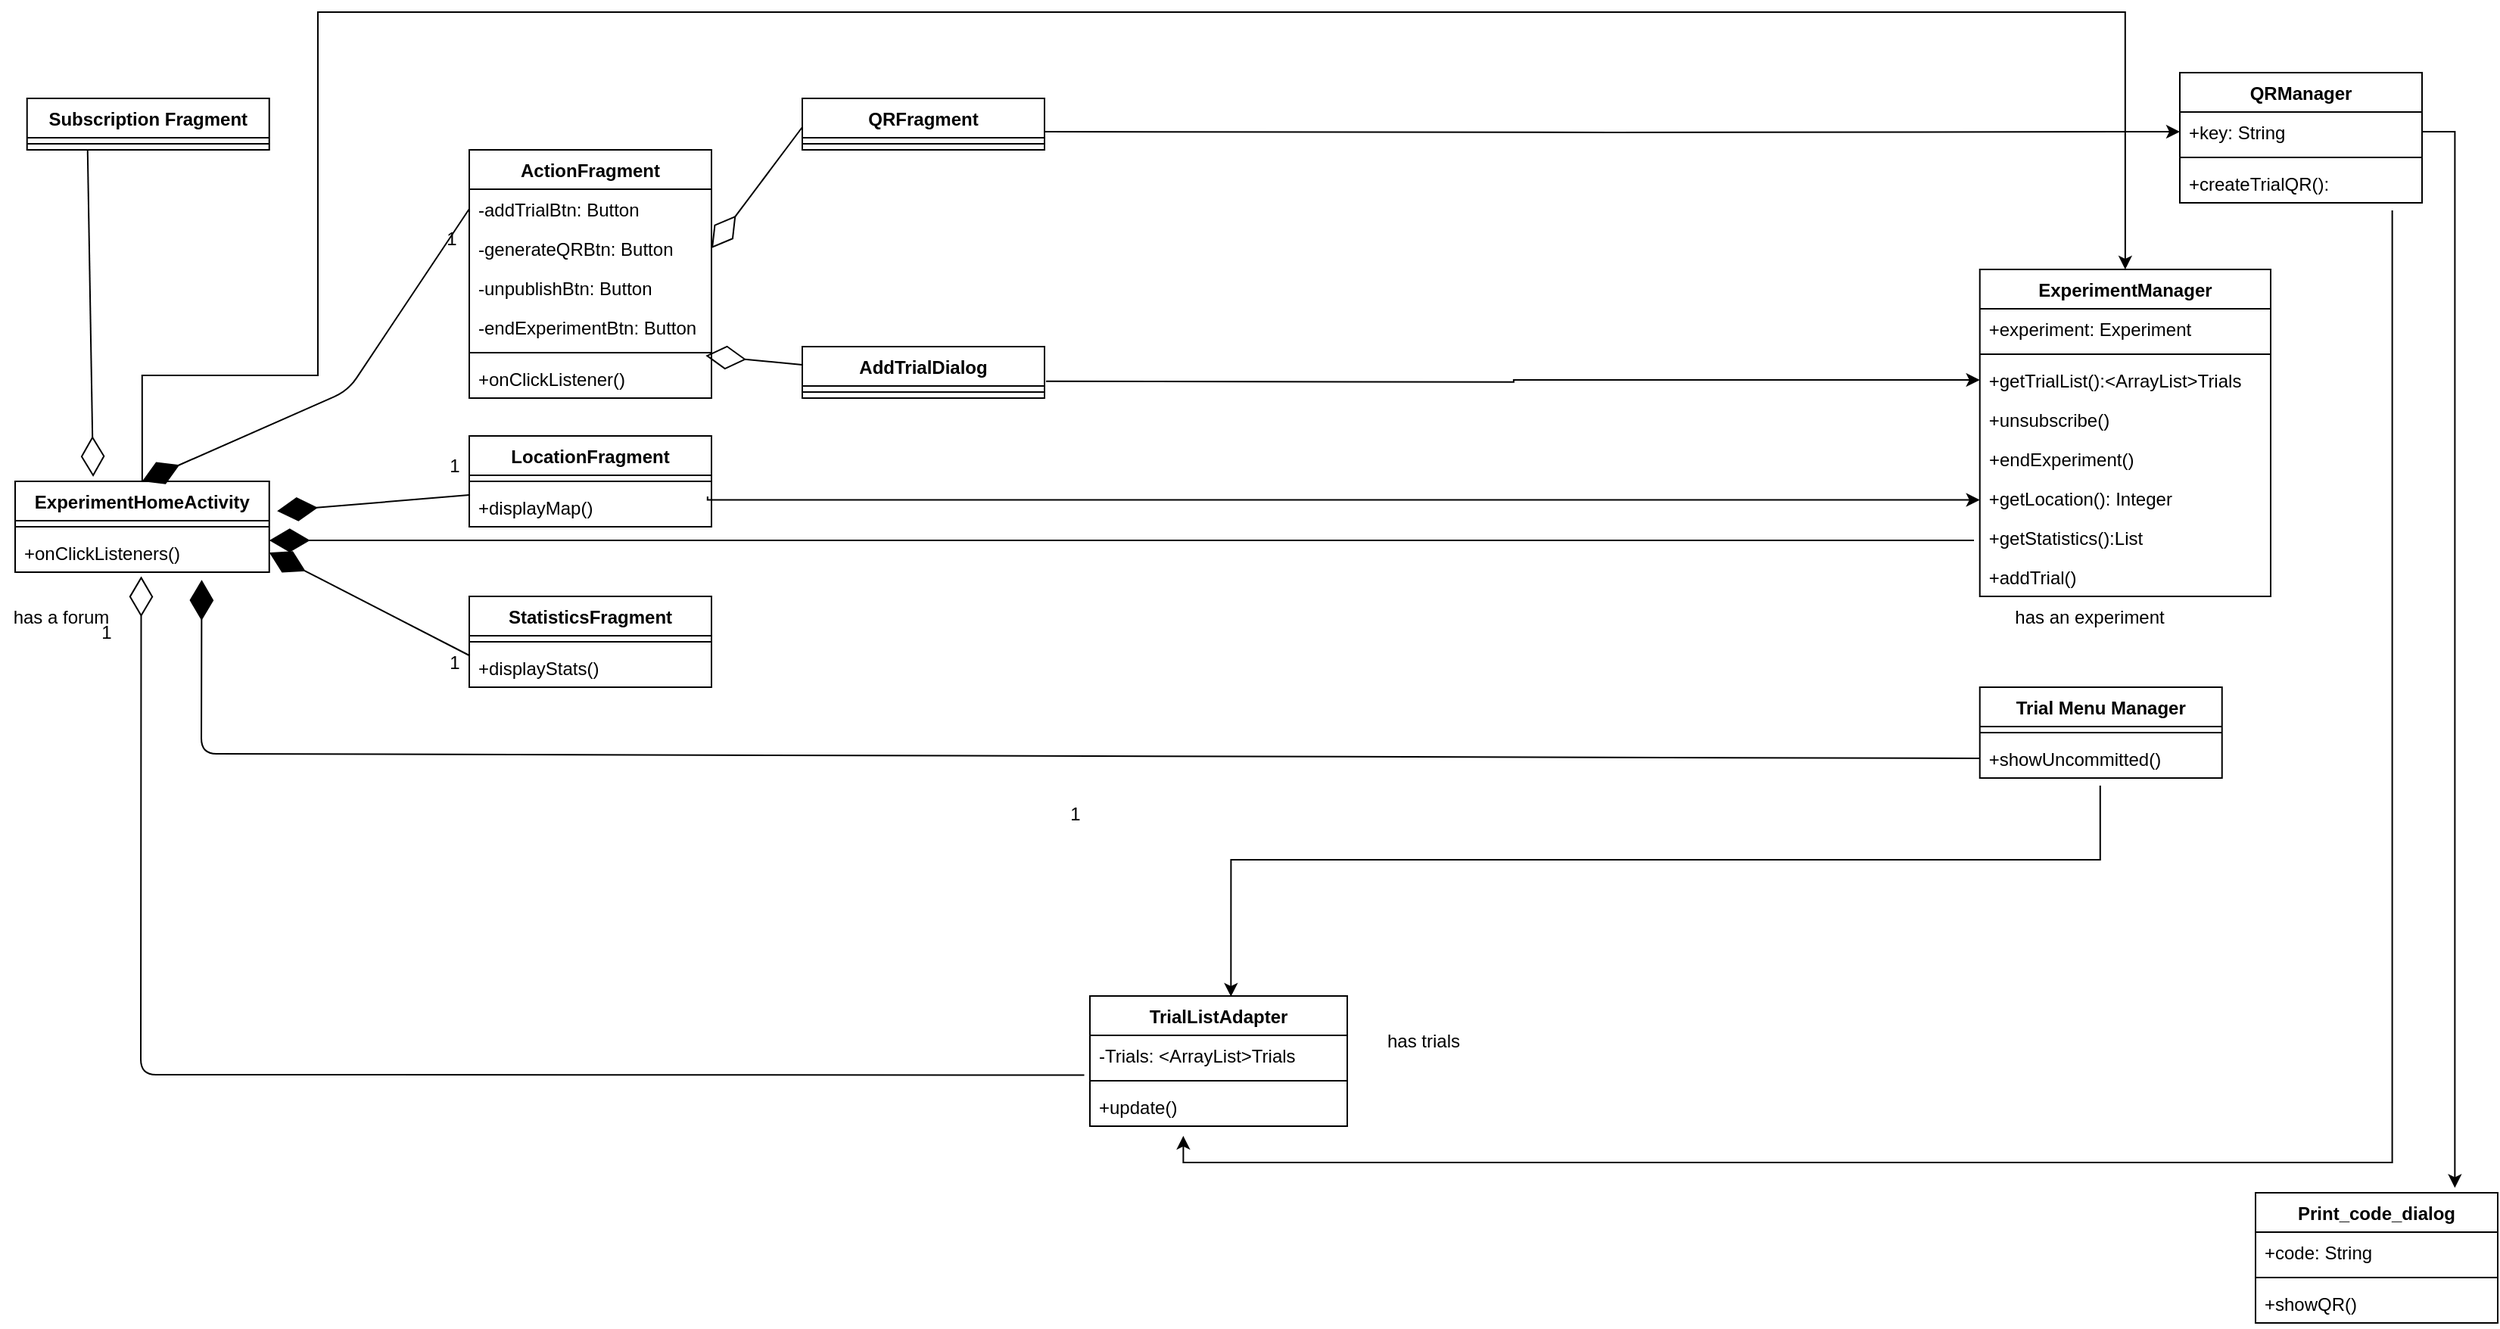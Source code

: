 <mxfile version="14.4.3" type="device"><diagram id="FkBp7sRHukBAAF24u-HU" name="Page-2"><mxGraphModel dx="1955" dy="896" grid="1" gridSize="10" guides="1" tooltips="1" connect="1" arrows="1" fold="1" page="1" pageScale="1" pageWidth="850" pageHeight="1100" math="0" shadow="0"><root><mxCell id="JmuX62QwAw39Fb-vsMA0-0"/><mxCell id="JmuX62QwAw39Fb-vsMA0-1" parent="JmuX62QwAw39Fb-vsMA0-0"/><mxCell id="JmuX62QwAw39Fb-vsMA0-2" value="LocationFragment" style="swimlane;fontStyle=1;align=center;verticalAlign=top;childLayout=stackLayout;horizontal=1;startSize=26;horizontalStack=0;resizeParent=1;resizeParentMax=0;resizeLast=0;collapsible=1;marginBottom=0;" parent="JmuX62QwAw39Fb-vsMA0-1" vertex="1"><mxGeometry x="310" y="670" width="160" height="60" as="geometry"/></mxCell><mxCell id="JmuX62QwAw39Fb-vsMA0-4" value="" style="line;strokeWidth=1;fillColor=none;align=left;verticalAlign=middle;spacingTop=-1;spacingLeft=3;spacingRight=3;rotatable=0;labelPosition=right;points=[];portConstraint=eastwest;" parent="JmuX62QwAw39Fb-vsMA0-2" vertex="1"><mxGeometry y="26" width="160" height="8" as="geometry"/></mxCell><mxCell id="JmuX62QwAw39Fb-vsMA0-5" value="+displayMap()" style="text;strokeColor=none;fillColor=none;align=left;verticalAlign=top;spacingLeft=4;spacingRight=4;overflow=hidden;rotatable=0;points=[[0,0.5],[1,0.5]];portConstraint=eastwest;" parent="JmuX62QwAw39Fb-vsMA0-2" vertex="1"><mxGeometry y="34" width="160" height="26" as="geometry"/></mxCell><mxCell id="8aErPX_Vl57PhqBF59TH-1" style="edgeStyle=orthogonalEdgeStyle;rounded=0;orthogonalLoop=1;jettySize=auto;html=1;entryX=0.5;entryY=0;entryDx=0;entryDy=0;exitX=0.5;exitY=0;exitDx=0;exitDy=0;" parent="JmuX62QwAw39Fb-vsMA0-1" source="JmuX62QwAw39Fb-vsMA0-6" target="JmuX62QwAw39Fb-vsMA0-38" edge="1"><mxGeometry relative="1" as="geometry"><mxPoint x="110" y="680" as="sourcePoint"/><Array as="points"><mxPoint x="94" y="630"/><mxPoint x="210" y="630"/><mxPoint x="210" y="390"/><mxPoint x="1404" y="390"/></Array></mxGeometry></mxCell><mxCell id="JmuX62QwAw39Fb-vsMA0-6" value="ExperimentHomeActivity" style="swimlane;fontStyle=1;align=center;verticalAlign=top;childLayout=stackLayout;horizontal=1;startSize=26;horizontalStack=0;resizeParent=1;resizeParentMax=0;resizeLast=0;collapsible=1;marginBottom=0;" parent="JmuX62QwAw39Fb-vsMA0-1" vertex="1"><mxGeometry x="10" y="700" width="167.87" height="60" as="geometry"/></mxCell><mxCell id="JmuX62QwAw39Fb-vsMA0-8" value="" style="line;strokeWidth=1;fillColor=none;align=left;verticalAlign=middle;spacingTop=-1;spacingLeft=3;spacingRight=3;rotatable=0;labelPosition=right;points=[];portConstraint=eastwest;" parent="JmuX62QwAw39Fb-vsMA0-6" vertex="1"><mxGeometry y="26" width="167.87" height="8" as="geometry"/></mxCell><mxCell id="JmuX62QwAw39Fb-vsMA0-9" value="+onClickListeners()" style="text;strokeColor=none;fillColor=none;align=left;verticalAlign=top;spacingLeft=4;spacingRight=4;overflow=hidden;rotatable=0;points=[[0,0.5],[1,0.5]];portConstraint=eastwest;" parent="JmuX62QwAw39Fb-vsMA0-6" vertex="1"><mxGeometry y="34" width="167.87" height="26" as="geometry"/></mxCell><mxCell id="JmuX62QwAw39Fb-vsMA0-10" value="QRFragment" style="swimlane;fontStyle=1;align=center;verticalAlign=top;childLayout=stackLayout;horizontal=1;startSize=26;horizontalStack=0;resizeParent=1;resizeParentMax=0;resizeLast=0;collapsible=1;marginBottom=0;" parent="JmuX62QwAw39Fb-vsMA0-1" vertex="1"><mxGeometry x="530" y="447" width="160" height="34" as="geometry"/></mxCell><mxCell id="JmuX62QwAw39Fb-vsMA0-12" value="" style="line;strokeWidth=1;fillColor=none;align=left;verticalAlign=middle;spacingTop=-1;spacingLeft=3;spacingRight=3;rotatable=0;labelPosition=right;points=[];portConstraint=eastwest;" parent="JmuX62QwAw39Fb-vsMA0-10" vertex="1"><mxGeometry y="26" width="160" height="8" as="geometry"/></mxCell><mxCell id="JmuX62QwAw39Fb-vsMA0-14" value="StatisticsFragment" style="swimlane;fontStyle=1;align=center;verticalAlign=top;childLayout=stackLayout;horizontal=1;startSize=26;horizontalStack=0;resizeParent=1;resizeParentMax=0;resizeLast=0;collapsible=1;marginBottom=0;" parent="JmuX62QwAw39Fb-vsMA0-1" vertex="1"><mxGeometry x="310" y="776" width="160" height="60" as="geometry"/></mxCell><mxCell id="JmuX62QwAw39Fb-vsMA0-16" value="" style="line;strokeWidth=1;fillColor=none;align=left;verticalAlign=middle;spacingTop=-1;spacingLeft=3;spacingRight=3;rotatable=0;labelPosition=right;points=[];portConstraint=eastwest;" parent="JmuX62QwAw39Fb-vsMA0-14" vertex="1"><mxGeometry y="26" width="160" height="8" as="geometry"/></mxCell><mxCell id="JmuX62QwAw39Fb-vsMA0-17" value="+displayStats()" style="text;strokeColor=none;fillColor=none;align=left;verticalAlign=top;spacingLeft=4;spacingRight=4;overflow=hidden;rotatable=0;points=[[0,0.5],[1,0.5]];portConstraint=eastwest;" parent="JmuX62QwAw39Fb-vsMA0-14" vertex="1"><mxGeometry y="34" width="160" height="26" as="geometry"/></mxCell><mxCell id="JmuX62QwAw39Fb-vsMA0-18" value="Print_code_dialog" style="swimlane;fontStyle=1;align=center;verticalAlign=top;childLayout=stackLayout;horizontal=1;startSize=26;horizontalStack=0;resizeParent=1;resizeParentMax=0;resizeLast=0;collapsible=1;marginBottom=0;" parent="JmuX62QwAw39Fb-vsMA0-1" vertex="1"><mxGeometry x="1490" y="1170" width="160" height="86" as="geometry"/></mxCell><mxCell id="JmuX62QwAw39Fb-vsMA0-19" value="+code: String" style="text;strokeColor=none;fillColor=none;align=left;verticalAlign=top;spacingLeft=4;spacingRight=4;overflow=hidden;rotatable=0;points=[[0,0.5],[1,0.5]];portConstraint=eastwest;" parent="JmuX62QwAw39Fb-vsMA0-18" vertex="1"><mxGeometry y="26" width="160" height="26" as="geometry"/></mxCell><mxCell id="JmuX62QwAw39Fb-vsMA0-20" value="" style="line;strokeWidth=1;fillColor=none;align=left;verticalAlign=middle;spacingTop=-1;spacingLeft=3;spacingRight=3;rotatable=0;labelPosition=right;points=[];portConstraint=eastwest;" parent="JmuX62QwAw39Fb-vsMA0-18" vertex="1"><mxGeometry y="52" width="160" height="8" as="geometry"/></mxCell><mxCell id="JmuX62QwAw39Fb-vsMA0-21" value="+showQR()" style="text;strokeColor=none;fillColor=none;align=left;verticalAlign=top;spacingLeft=4;spacingRight=4;overflow=hidden;rotatable=0;points=[[0,0.5],[1,0.5]];portConstraint=eastwest;" parent="JmuX62QwAw39Fb-vsMA0-18" vertex="1"><mxGeometry y="60" width="160" height="26" as="geometry"/></mxCell><mxCell id="JmuX62QwAw39Fb-vsMA0-22" value="Subscription Fragment" style="swimlane;fontStyle=1;align=center;verticalAlign=top;childLayout=stackLayout;horizontal=1;startSize=26;horizontalStack=0;resizeParent=1;resizeParentMax=0;resizeLast=0;collapsible=1;marginBottom=0;" parent="JmuX62QwAw39Fb-vsMA0-1" vertex="1"><mxGeometry x="17.87" y="447" width="160" height="34" as="geometry"/></mxCell><mxCell id="JmuX62QwAw39Fb-vsMA0-24" value="" style="line;strokeWidth=1;fillColor=none;align=left;verticalAlign=middle;spacingTop=-1;spacingLeft=3;spacingRight=3;rotatable=0;labelPosition=right;points=[];portConstraint=eastwest;" parent="JmuX62QwAw39Fb-vsMA0-22" vertex="1"><mxGeometry y="26" width="160" height="8" as="geometry"/></mxCell><mxCell id="JmuX62QwAw39Fb-vsMA0-38" value="ExperimentManager" style="swimlane;fontStyle=1;align=center;verticalAlign=top;childLayout=stackLayout;horizontal=1;startSize=26;horizontalStack=0;resizeParent=1;resizeParentMax=0;resizeLast=0;collapsible=1;marginBottom=0;" parent="JmuX62QwAw39Fb-vsMA0-1" vertex="1"><mxGeometry x="1307.87" y="560" width="192.13" height="216" as="geometry"/></mxCell><mxCell id="JmuX62QwAw39Fb-vsMA0-39" value="+experiment: Experiment" style="text;strokeColor=none;fillColor=none;align=left;verticalAlign=top;spacingLeft=4;spacingRight=4;overflow=hidden;rotatable=0;points=[[0,0.5],[1,0.5]];portConstraint=eastwest;" parent="JmuX62QwAw39Fb-vsMA0-38" vertex="1"><mxGeometry y="26" width="192.13" height="26" as="geometry"/></mxCell><mxCell id="JmuX62QwAw39Fb-vsMA0-40" value="" style="line;strokeWidth=1;fillColor=none;align=left;verticalAlign=middle;spacingTop=-1;spacingLeft=3;spacingRight=3;rotatable=0;labelPosition=right;points=[];portConstraint=eastwest;" parent="JmuX62QwAw39Fb-vsMA0-38" vertex="1"><mxGeometry y="52" width="192.13" height="8" as="geometry"/></mxCell><mxCell id="JmuX62QwAw39Fb-vsMA0-41" value="+getTrialList():&lt;ArrayList&gt;Trials" style="text;strokeColor=none;fillColor=none;align=left;verticalAlign=top;spacingLeft=4;spacingRight=4;overflow=hidden;rotatable=0;points=[[0,0.5],[1,0.5]];portConstraint=eastwest;" parent="JmuX62QwAw39Fb-vsMA0-38" vertex="1"><mxGeometry y="60" width="192.13" height="26" as="geometry"/></mxCell><mxCell id="8aErPX_Vl57PhqBF59TH-13" value="+unsubscribe()" style="text;strokeColor=none;fillColor=none;align=left;verticalAlign=top;spacingLeft=4;spacingRight=4;overflow=hidden;rotatable=0;points=[[0,0.5],[1,0.5]];portConstraint=eastwest;" parent="JmuX62QwAw39Fb-vsMA0-38" vertex="1"><mxGeometry y="86" width="192.13" height="26" as="geometry"/></mxCell><mxCell id="8aErPX_Vl57PhqBF59TH-26" value="+endExperiment()" style="text;strokeColor=none;fillColor=none;align=left;verticalAlign=top;spacingLeft=4;spacingRight=4;overflow=hidden;rotatable=0;points=[[0,0.5],[1,0.5]];portConstraint=eastwest;html=1;" parent="JmuX62QwAw39Fb-vsMA0-38" vertex="1"><mxGeometry y="112" width="192.13" height="26" as="geometry"/></mxCell><mxCell id="JmuX62QwAw39Fb-vsMA0-37" value="+getLocation(): Integer" style="text;strokeColor=none;fillColor=none;align=left;verticalAlign=top;spacingLeft=4;spacingRight=4;overflow=hidden;rotatable=0;points=[[0,0.5],[1,0.5]];portConstraint=eastwest;" parent="JmuX62QwAw39Fb-vsMA0-38" vertex="1"><mxGeometry y="138" width="192.13" height="26" as="geometry"/></mxCell><mxCell id="JmuX62QwAw39Fb-vsMA0-49" value="+getStatistics():List" style="text;strokeColor=none;fillColor=none;align=left;verticalAlign=top;spacingLeft=4;spacingRight=4;overflow=hidden;rotatable=0;points=[[0,0.5],[1,0.5]];portConstraint=eastwest;" parent="JmuX62QwAw39Fb-vsMA0-38" vertex="1"><mxGeometry y="164" width="192.13" height="26" as="geometry"/></mxCell><mxCell id="JmuX62QwAw39Fb-vsMA0-57" value="+addTrial()" style="text;strokeColor=none;fillColor=none;align=left;verticalAlign=top;spacingLeft=4;spacingRight=4;overflow=hidden;rotatable=0;points=[[0,0.5],[1,0.5]];portConstraint=eastwest;" parent="JmuX62QwAw39Fb-vsMA0-38" vertex="1"><mxGeometry y="190" width="192.13" height="26" as="geometry"/></mxCell><mxCell id="JmuX62QwAw39Fb-vsMA0-42" value="QRManager" style="swimlane;fontStyle=1;align=center;verticalAlign=top;childLayout=stackLayout;horizontal=1;startSize=26;horizontalStack=0;resizeParent=1;resizeParentMax=0;resizeLast=0;collapsible=1;marginBottom=0;" parent="JmuX62QwAw39Fb-vsMA0-1" vertex="1"><mxGeometry x="1440" y="430" width="160" height="86" as="geometry"/></mxCell><mxCell id="JmuX62QwAw39Fb-vsMA0-43" value="+key: String" style="text;strokeColor=none;fillColor=none;align=left;verticalAlign=top;spacingLeft=4;spacingRight=4;overflow=hidden;rotatable=0;points=[[0,0.5],[1,0.5]];portConstraint=eastwest;" parent="JmuX62QwAw39Fb-vsMA0-42" vertex="1"><mxGeometry y="26" width="160" height="26" as="geometry"/></mxCell><mxCell id="JmuX62QwAw39Fb-vsMA0-44" value="" style="line;strokeWidth=1;fillColor=none;align=left;verticalAlign=middle;spacingTop=-1;spacingLeft=3;spacingRight=3;rotatable=0;labelPosition=right;points=[];portConstraint=eastwest;" parent="JmuX62QwAw39Fb-vsMA0-42" vertex="1"><mxGeometry y="52" width="160" height="8" as="geometry"/></mxCell><mxCell id="JmuX62QwAw39Fb-vsMA0-45" value="+createTrialQR():" style="text;strokeColor=none;fillColor=none;align=left;verticalAlign=top;spacingLeft=4;spacingRight=4;overflow=hidden;rotatable=0;points=[[0,0.5],[1,0.5]];portConstraint=eastwest;" parent="JmuX62QwAw39Fb-vsMA0-42" vertex="1"><mxGeometry y="60" width="160" height="26" as="geometry"/></mxCell><mxCell id="JmuX62QwAw39Fb-vsMA0-50" value="Trial Menu Manager" style="swimlane;fontStyle=1;align=center;verticalAlign=top;childLayout=stackLayout;horizontal=1;startSize=26;horizontalStack=0;resizeParent=1;resizeParentMax=0;resizeLast=0;collapsible=1;marginBottom=0;" parent="JmuX62QwAw39Fb-vsMA0-1" vertex="1"><mxGeometry x="1307.87" y="836" width="160" height="60" as="geometry"/></mxCell><mxCell id="JmuX62QwAw39Fb-vsMA0-52" value="" style="line;strokeWidth=1;fillColor=none;align=left;verticalAlign=middle;spacingTop=-1;spacingLeft=3;spacingRight=3;rotatable=0;labelPosition=right;points=[];portConstraint=eastwest;" parent="JmuX62QwAw39Fb-vsMA0-50" vertex="1"><mxGeometry y="26" width="160" height="8" as="geometry"/></mxCell><mxCell id="JmuX62QwAw39Fb-vsMA0-53" value="+showUncommitted()" style="text;strokeColor=none;fillColor=none;align=left;verticalAlign=top;spacingLeft=4;spacingRight=4;overflow=hidden;rotatable=0;points=[[0,0.5],[1,0.5]];portConstraint=eastwest;" parent="JmuX62QwAw39Fb-vsMA0-50" vertex="1"><mxGeometry y="34" width="160" height="26" as="geometry"/></mxCell><mxCell id="JmuX62QwAw39Fb-vsMA0-58" value="TrialListAdapter" style="swimlane;fontStyle=1;align=center;verticalAlign=top;childLayout=stackLayout;horizontal=1;startSize=26;horizontalStack=0;resizeParent=1;resizeParentMax=0;resizeLast=0;collapsible=1;marginBottom=0;" parent="JmuX62QwAw39Fb-vsMA0-1" vertex="1"><mxGeometry x="720" y="1040" width="170" height="86" as="geometry"/></mxCell><mxCell id="JmuX62QwAw39Fb-vsMA0-59" value="-Trials: &lt;ArrayList&gt;Trials" style="text;strokeColor=none;fillColor=none;align=left;verticalAlign=top;spacingLeft=4;spacingRight=4;overflow=hidden;rotatable=0;points=[[0,0.5],[1,0.5]];portConstraint=eastwest;" parent="JmuX62QwAw39Fb-vsMA0-58" vertex="1"><mxGeometry y="26" width="170" height="26" as="geometry"/></mxCell><mxCell id="JmuX62QwAw39Fb-vsMA0-60" value="" style="line;strokeWidth=1;fillColor=none;align=left;verticalAlign=middle;spacingTop=-1;spacingLeft=3;spacingRight=3;rotatable=0;labelPosition=right;points=[];portConstraint=eastwest;" parent="JmuX62QwAw39Fb-vsMA0-58" vertex="1"><mxGeometry y="52" width="170" height="8" as="geometry"/></mxCell><mxCell id="JmuX62QwAw39Fb-vsMA0-61" value="+update()" style="text;strokeColor=none;fillColor=none;align=left;verticalAlign=top;spacingLeft=4;spacingRight=4;overflow=hidden;rotatable=0;points=[[0,0.5],[1,0.5]];portConstraint=eastwest;" parent="JmuX62QwAw39Fb-vsMA0-58" vertex="1"><mxGeometry y="60" width="170" height="26" as="geometry"/></mxCell><mxCell id="70I5RxezWPndyde0DKJ1-1" value="" style="endArrow=diamondThin;endFill=1;endSize=24;html=1;entryX=1.031;entryY=-0.247;entryDx=0;entryDy=0;exitX=0;exitY=0.5;exitDx=0;exitDy=0;entryPerimeter=0;" parent="JmuX62QwAw39Fb-vsMA0-1" edge="1"><mxGeometry width="160" relative="1" as="geometry"><mxPoint x="310" y="709" as="sourcePoint"/><mxPoint x="183.074" y="719.578" as="targetPoint"/><Array as="points"/></mxGeometry></mxCell><mxCell id="70I5RxezWPndyde0DKJ1-2" value="" style="endArrow=diamondThin;endFill=1;endSize=24;html=1;exitX=0;exitY=0.5;exitDx=0;exitDy=0;entryX=1;entryY=0.5;entryDx=0;entryDy=0;" parent="JmuX62QwAw39Fb-vsMA0-1" target="JmuX62QwAw39Fb-vsMA0-9" edge="1"><mxGeometry width="160" relative="1" as="geometry"><mxPoint x="310" y="815" as="sourcePoint"/><mxPoint x="350" y="860" as="targetPoint"/><Array as="points"/></mxGeometry></mxCell><mxCell id="70I5RxezWPndyde0DKJ1-5" value="ActionFragment" style="swimlane;fontStyle=1;align=center;verticalAlign=top;childLayout=stackLayout;horizontal=1;startSize=26;horizontalStack=0;resizeParent=1;resizeParentMax=0;resizeLast=0;collapsible=1;marginBottom=0;" parent="JmuX62QwAw39Fb-vsMA0-1" vertex="1"><mxGeometry x="310" y="481" width="160" height="164" as="geometry"/></mxCell><mxCell id="70I5RxezWPndyde0DKJ1-6" value="-addTrialBtn: Button" style="text;strokeColor=none;fillColor=none;align=left;verticalAlign=top;spacingLeft=4;spacingRight=4;overflow=hidden;rotatable=0;points=[[0,0.5],[1,0.5]];portConstraint=eastwest;" parent="70I5RxezWPndyde0DKJ1-5" vertex="1"><mxGeometry y="26" width="160" height="26" as="geometry"/></mxCell><mxCell id="8aErPX_Vl57PhqBF59TH-33" value="-generateQRBtn: Button" style="text;strokeColor=none;fillColor=none;align=left;verticalAlign=top;spacingLeft=4;spacingRight=4;overflow=hidden;rotatable=0;points=[[0,0.5],[1,0.5]];portConstraint=eastwest;html=1;" parent="70I5RxezWPndyde0DKJ1-5" vertex="1"><mxGeometry y="52" width="160" height="26" as="geometry"/></mxCell><mxCell id="8aErPX_Vl57PhqBF59TH-30" value="-unpublishBtn: Button" style="text;strokeColor=none;fillColor=none;align=left;verticalAlign=top;spacingLeft=4;spacingRight=4;overflow=hidden;rotatable=0;points=[[0,0.5],[1,0.5]];portConstraint=eastwest;html=1;" parent="70I5RxezWPndyde0DKJ1-5" vertex="1"><mxGeometry y="78" width="160" height="26" as="geometry"/></mxCell><mxCell id="8aErPX_Vl57PhqBF59TH-32" value="-endExperimentBtn: Button" style="text;strokeColor=none;fillColor=none;align=left;verticalAlign=top;spacingLeft=4;spacingRight=4;overflow=hidden;rotatable=0;points=[[0,0.5],[1,0.5]];portConstraint=eastwest;html=1;" parent="70I5RxezWPndyde0DKJ1-5" vertex="1"><mxGeometry y="104" width="160" height="26" as="geometry"/></mxCell><mxCell id="70I5RxezWPndyde0DKJ1-7" value="" style="line;strokeWidth=1;fillColor=none;align=left;verticalAlign=middle;spacingTop=-1;spacingLeft=3;spacingRight=3;rotatable=0;labelPosition=right;points=[];portConstraint=eastwest;" parent="70I5RxezWPndyde0DKJ1-5" vertex="1"><mxGeometry y="130" width="160" height="8" as="geometry"/></mxCell><mxCell id="70I5RxezWPndyde0DKJ1-8" value="+onClickListener()" style="text;strokeColor=none;fillColor=none;align=left;verticalAlign=top;spacingLeft=4;spacingRight=4;overflow=hidden;rotatable=0;points=[[0,0.5],[1,0.5]];portConstraint=eastwest;" parent="70I5RxezWPndyde0DKJ1-5" vertex="1"><mxGeometry y="138" width="160" height="26" as="geometry"/></mxCell><mxCell id="70I5RxezWPndyde0DKJ1-9" value="" style="endArrow=diamondThin;endFill=1;endSize=24;html=1;entryX=0.5;entryY=0;entryDx=0;entryDy=0;exitX=0;exitY=0.5;exitDx=0;exitDy=0;" parent="JmuX62QwAw39Fb-vsMA0-1" source="70I5RxezWPndyde0DKJ1-6" target="JmuX62QwAw39Fb-vsMA0-6" edge="1"><mxGeometry width="160" relative="1" as="geometry"><mxPoint x="760" y="1190" as="sourcePoint"/><mxPoint x="920" y="1190" as="targetPoint"/><Array as="points"><mxPoint x="230" y="640"/></Array></mxGeometry></mxCell><mxCell id="8aErPX_Vl57PhqBF59TH-0" value="" style="endArrow=diamondThin;endFill=0;endSize=24;html=1;entryX=0.496;entryY=1.104;entryDx=0;entryDy=0;entryPerimeter=0;exitX=-0.022;exitY=1.009;exitDx=0;exitDy=0;exitPerimeter=0;" parent="JmuX62QwAw39Fb-vsMA0-1" source="JmuX62QwAw39Fb-vsMA0-59" target="JmuX62QwAw39Fb-vsMA0-9" edge="1"><mxGeometry width="160" relative="1" as="geometry"><mxPoint x="870" y="880" as="sourcePoint"/><mxPoint x="1030" y="880" as="targetPoint"/><Array as="points"><mxPoint x="93" y="1092"/></Array></mxGeometry></mxCell><mxCell id="8aErPX_Vl57PhqBF59TH-2" style="edgeStyle=orthogonalEdgeStyle;rounded=0;orthogonalLoop=1;jettySize=auto;html=1;entryX=0;entryY=0.5;entryDx=0;entryDy=0;exitX=0.984;exitY=1.181;exitDx=0;exitDy=0;exitPerimeter=0;" parent="JmuX62QwAw39Fb-vsMA0-1" edge="1"><mxGeometry relative="1" as="geometry"><Array as="points"><mxPoint x="467" y="712.29"/></Array><mxPoint x="467.44" y="709.996" as="sourcePoint"/><mxPoint x="1307.87" y="712.29" as="targetPoint"/></mxGeometry></mxCell><mxCell id="8aErPX_Vl57PhqBF59TH-6" style="edgeStyle=orthogonalEdgeStyle;rounded=0;orthogonalLoop=1;jettySize=auto;html=1;entryX=0;entryY=0.5;entryDx=0;entryDy=0;" parent="JmuX62QwAw39Fb-vsMA0-1" target="JmuX62QwAw39Fb-vsMA0-43" edge="1"><mxGeometry relative="1" as="geometry"><mxPoint x="690" y="469" as="sourcePoint"/></mxGeometry></mxCell><mxCell id="8aErPX_Vl57PhqBF59TH-12" style="edgeStyle=orthogonalEdgeStyle;rounded=0;orthogonalLoop=1;jettySize=auto;html=1;entryX=0.363;entryY=1.247;entryDx=0;entryDy=0;entryPerimeter=0;exitX=0.877;exitY=1.192;exitDx=0;exitDy=0;exitPerimeter=0;" parent="JmuX62QwAw39Fb-vsMA0-1" source="JmuX62QwAw39Fb-vsMA0-45" target="JmuX62QwAw39Fb-vsMA0-61" edge="1"><mxGeometry relative="1" as="geometry"><mxPoint x="1580" y="560" as="sourcePoint"/><Array as="points"><mxPoint x="1580" y="1150"/><mxPoint x="782" y="1150"/></Array></mxGeometry></mxCell><mxCell id="8aErPX_Vl57PhqBF59TH-21" value="1" style="text;html=1;align=center;verticalAlign=middle;resizable=0;points=[];autosize=1;" parent="JmuX62QwAw39Fb-vsMA0-1" vertex="1"><mxGeometry x="700" y="910" width="20" height="20" as="geometry"/></mxCell><mxCell id="8aErPX_Vl57PhqBF59TH-22" value="1" style="text;html=1;align=center;verticalAlign=middle;resizable=0;points=[];autosize=1;" parent="JmuX62QwAw39Fb-vsMA0-1" vertex="1"><mxGeometry x="60" y="790" width="20" height="20" as="geometry"/></mxCell><mxCell id="8aErPX_Vl57PhqBF59TH-23" value="1" style="text;html=1;align=center;verticalAlign=middle;resizable=0;points=[];autosize=1;" parent="JmuX62QwAw39Fb-vsMA0-1" vertex="1"><mxGeometry x="290" y="810" width="20" height="20" as="geometry"/></mxCell><mxCell id="8aErPX_Vl57PhqBF59TH-24" value="1" style="text;html=1;align=center;verticalAlign=middle;resizable=0;points=[];autosize=1;" parent="JmuX62QwAw39Fb-vsMA0-1" vertex="1"><mxGeometry x="290" y="680" width="20" height="20" as="geometry"/></mxCell><mxCell id="8aErPX_Vl57PhqBF59TH-25" value="1" style="text;html=1;align=center;verticalAlign=middle;resizable=0;points=[];autosize=1;" parent="JmuX62QwAw39Fb-vsMA0-1" vertex="1"><mxGeometry x="287.87" y="530" width="20" height="20" as="geometry"/></mxCell><mxCell id="8aErPX_Vl57PhqBF59TH-36" style="edgeStyle=orthogonalEdgeStyle;rounded=0;orthogonalLoop=1;jettySize=auto;html=1;entryX=0.823;entryY=-0.038;entryDx=0;entryDy=0;entryPerimeter=0;" parent="JmuX62QwAw39Fb-vsMA0-1" source="JmuX62QwAw39Fb-vsMA0-43" target="JmuX62QwAw39Fb-vsMA0-18" edge="1"><mxGeometry relative="1" as="geometry"/></mxCell><mxCell id="9RL6604isUYVdz0Ko_R1-0" value="" style="endArrow=diamondThin;endFill=0;endSize=24;html=1;exitX=0;exitY=0.385;exitDx=0;exitDy=0;exitPerimeter=0;entryX=1;entryY=0.5;entryDx=0;entryDy=0;" parent="JmuX62QwAw39Fb-vsMA0-1" target="8aErPX_Vl57PhqBF59TH-33" edge="1"><mxGeometry width="160" relative="1" as="geometry"><mxPoint x="530" y="466.01" as="sourcePoint"/><mxPoint x="480" y="550" as="targetPoint"/><Array as="points"/></mxGeometry></mxCell><mxCell id="9RL6604isUYVdz0Ko_R1-1" value="" style="endArrow=diamondThin;endFill=0;endSize=24;html=1;entryX=0.976;entryY=0.743;entryDx=0;entryDy=0;exitX=0;exitY=0.5;exitDx=0;exitDy=0;entryPerimeter=0;" parent="JmuX62QwAw39Fb-vsMA0-1" target="70I5RxezWPndyde0DKJ1-7" edge="1"><mxGeometry width="160" relative="1" as="geometry"><mxPoint x="530" y="623.0" as="sourcePoint"/><mxPoint x="930" y="710" as="targetPoint"/><Array as="points"/></mxGeometry></mxCell><mxCell id="JmuX62QwAw39Fb-vsMA0-30" value="AddTrialDialog" style="swimlane;fontStyle=1;align=center;verticalAlign=top;childLayout=stackLayout;horizontal=1;startSize=26;horizontalStack=0;resizeParent=1;resizeParentMax=0;resizeLast=0;collapsible=1;marginBottom=0;" parent="JmuX62QwAw39Fb-vsMA0-1" vertex="1"><mxGeometry x="530" y="611" width="160" height="34" as="geometry"/></mxCell><mxCell id="JmuX62QwAw39Fb-vsMA0-32" value="" style="line;strokeWidth=1;fillColor=none;align=left;verticalAlign=middle;spacingTop=-1;spacingLeft=3;spacingRight=3;rotatable=0;labelPosition=right;points=[];portConstraint=eastwest;" parent="JmuX62QwAw39Fb-vsMA0-30" vertex="1"><mxGeometry y="26" width="160" height="8" as="geometry"/></mxCell><mxCell id="aqGqG9BGeKvVZ8pEsXQr-3" style="edgeStyle=orthogonalEdgeStyle;rounded=0;orthogonalLoop=1;jettySize=auto;html=1;entryX=0.548;entryY=0.005;entryDx=0;entryDy=0;entryPerimeter=0;exitX=0.497;exitY=1.19;exitDx=0;exitDy=0;exitPerimeter=0;" edge="1" parent="JmuX62QwAw39Fb-vsMA0-1" source="JmuX62QwAw39Fb-vsMA0-53" target="JmuX62QwAw39Fb-vsMA0-58"><mxGeometry relative="1" as="geometry"><mxPoint x="1520" y="940" as="sourcePoint"/><Array as="points"><mxPoint x="1387" y="950"/><mxPoint x="813" y="950"/></Array></mxGeometry></mxCell><mxCell id="aqGqG9BGeKvVZ8pEsXQr-4" value="" style="endArrow=diamondThin;endFill=1;endSize=24;html=1;entryX=0.734;entryY=1.195;entryDx=0;entryDy=0;entryPerimeter=0;exitX=0;exitY=0.5;exitDx=0;exitDy=0;" edge="1" parent="JmuX62QwAw39Fb-vsMA0-1" source="JmuX62QwAw39Fb-vsMA0-53" target="JmuX62QwAw39Fb-vsMA0-9"><mxGeometry width="160" relative="1" as="geometry"><mxPoint x="710" y="850" as="sourcePoint"/><mxPoint x="870" y="850" as="targetPoint"/><Array as="points"><mxPoint x="133" y="880"/></Array></mxGeometry></mxCell><mxCell id="aqGqG9BGeKvVZ8pEsXQr-5" style="edgeStyle=orthogonalEdgeStyle;rounded=0;orthogonalLoop=1;jettySize=auto;html=1;entryX=0;entryY=0.5;entryDx=0;entryDy=0;exitX=1.006;exitY=0.919;exitDx=0;exitDy=0;exitPerimeter=0;" edge="1" parent="JmuX62QwAw39Fb-vsMA0-1" target="JmuX62QwAw39Fb-vsMA0-41"><mxGeometry relative="1" as="geometry"><mxPoint x="690.96" y="633.894" as="sourcePoint"/></mxGeometry></mxCell><mxCell id="aqGqG9BGeKvVZ8pEsXQr-8" value="" style="endArrow=diamondThin;endFill=1;endSize=24;html=1;entryX=1;entryY=0.5;entryDx=0;entryDy=0;" edge="1" parent="JmuX62QwAw39Fb-vsMA0-1"><mxGeometry width="160" relative="1" as="geometry"><mxPoint x="1304" y="739" as="sourcePoint"/><mxPoint x="177.87" y="739" as="targetPoint"/></mxGeometry></mxCell><mxCell id="aqGqG9BGeKvVZ8pEsXQr-9" value="has an experiment" style="text;html=1;align=center;verticalAlign=middle;resizable=0;points=[];autosize=1;" vertex="1" parent="JmuX62QwAw39Fb-vsMA0-1"><mxGeometry x="1325" y="780" width="110" height="20" as="geometry"/></mxCell><mxCell id="aqGqG9BGeKvVZ8pEsXQr-11" value="has trials" style="text;html=1;align=center;verticalAlign=middle;resizable=0;points=[];autosize=1;" vertex="1" parent="JmuX62QwAw39Fb-vsMA0-1"><mxGeometry x="910" y="1060" width="60" height="20" as="geometry"/></mxCell><mxCell id="aqGqG9BGeKvVZ8pEsXQr-14" value="" style="endArrow=diamondThin;endFill=0;endSize=24;html=1;entryX=0.307;entryY=-0.051;entryDx=0;entryDy=0;entryPerimeter=0;exitX=0.25;exitY=1;exitDx=0;exitDy=0;" edge="1" parent="JmuX62QwAw39Fb-vsMA0-1" source="JmuX62QwAw39Fb-vsMA0-22" target="JmuX62QwAw39Fb-vsMA0-6"><mxGeometry width="160" relative="1" as="geometry"><mxPoint x="710" y="850" as="sourcePoint"/><mxPoint x="870" y="850" as="targetPoint"/></mxGeometry></mxCell><mxCell id="aqGqG9BGeKvVZ8pEsXQr-15" value="has a forum&lt;br&gt;" style="text;html=1;align=center;verticalAlign=middle;resizable=0;points=[];autosize=1;" vertex="1" parent="JmuX62QwAw39Fb-vsMA0-1"><mxGeometry y="780" width="80" height="20" as="geometry"/></mxCell></root></mxGraphModel></diagram></mxfile>
